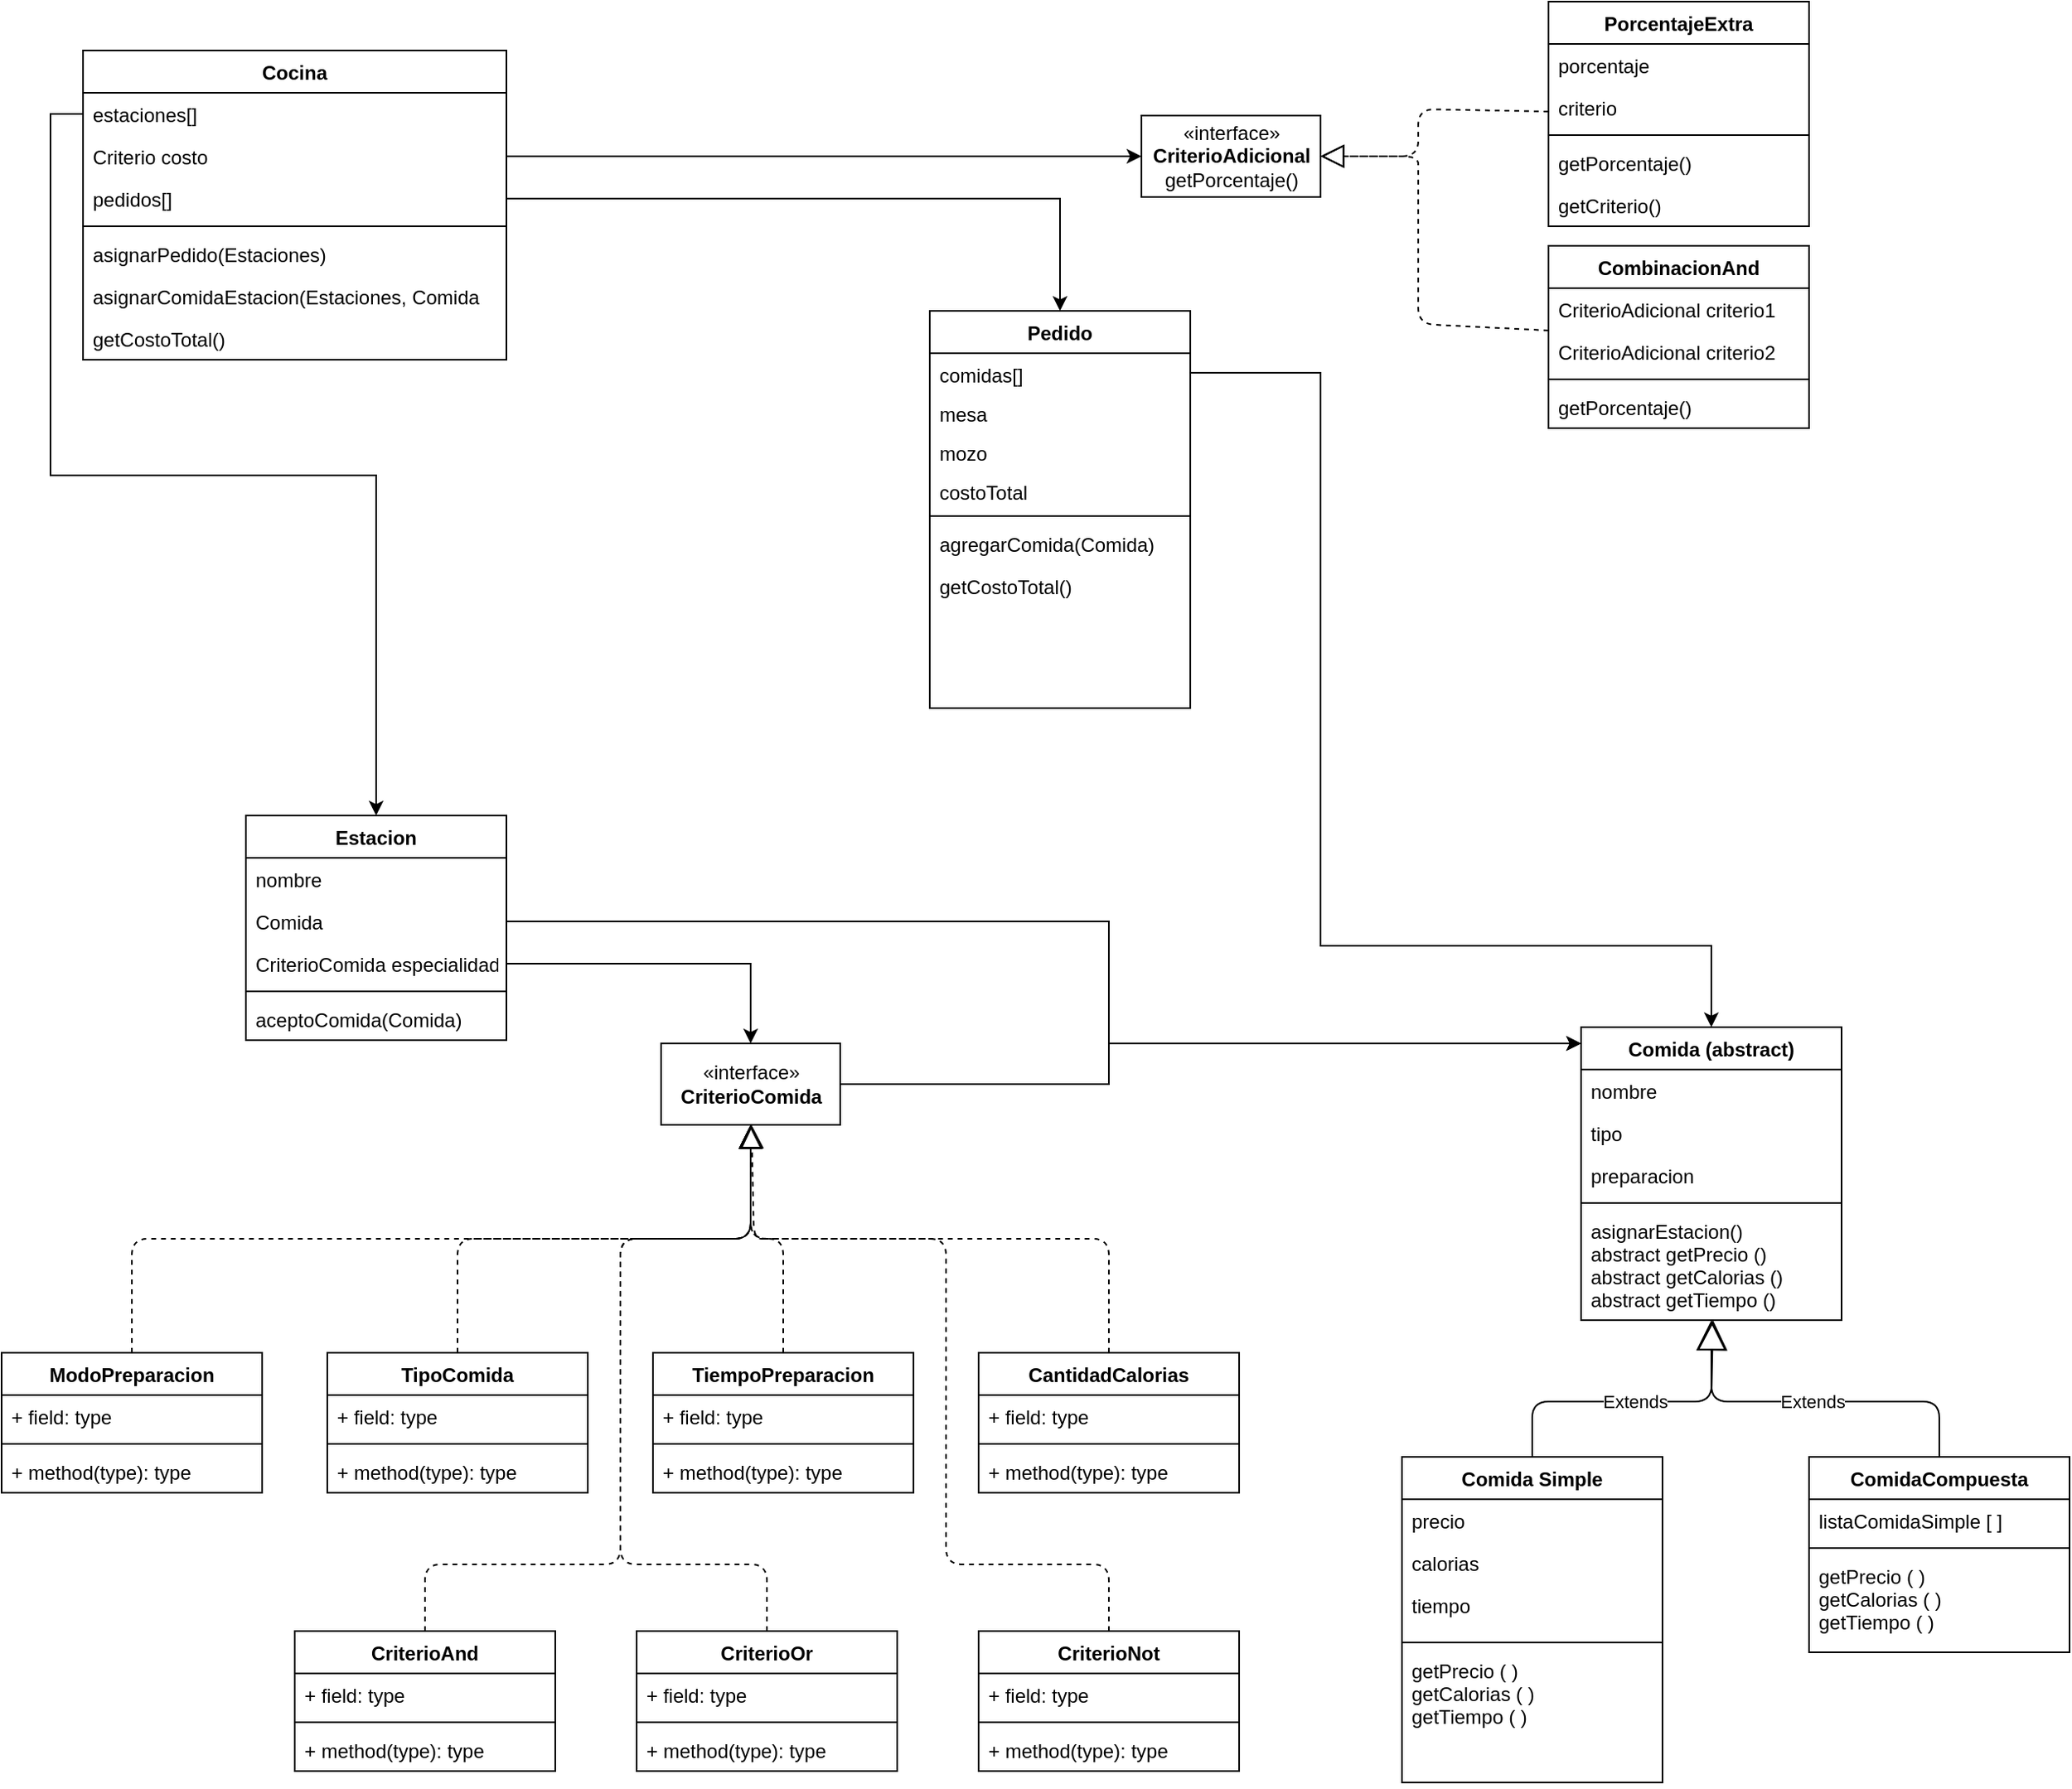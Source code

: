 <mxfile version="14.7.0" type="device"><diagram id="C5RBs43oDa-KdzZeNtuy" name="Page-1"><mxGraphModel dx="1038" dy="1793" grid="1" gridSize="10" guides="1" tooltips="1" connect="1" arrows="1" fold="1" page="1" pageScale="1" pageWidth="827" pageHeight="1169" math="0" shadow="0"><root><mxCell id="WIyWlLk6GJQsqaUBKTNV-0"/><mxCell id="WIyWlLk6GJQsqaUBKTNV-1" parent="WIyWlLk6GJQsqaUBKTNV-0"/><mxCell id="zkfFHV4jXpPFQw0GAbJ--0" value="Pedido" style="swimlane;fontStyle=1;align=center;verticalAlign=top;childLayout=stackLayout;horizontal=1;startSize=26;horizontalStack=0;resizeParent=1;resizeLast=0;collapsible=1;marginBottom=0;rounded=0;shadow=0;strokeWidth=1;" parent="WIyWlLk6GJQsqaUBKTNV-1" vertex="1"><mxGeometry x="570" y="-970" width="160" height="244" as="geometry"><mxRectangle x="230" y="140" width="160" height="26" as="alternateBounds"/></mxGeometry></mxCell><mxCell id="zkfFHV4jXpPFQw0GAbJ--2" value="comidas[]" style="text;align=left;verticalAlign=top;spacingLeft=4;spacingRight=4;overflow=hidden;rotatable=0;points=[[0,0.5],[1,0.5]];portConstraint=eastwest;rounded=0;shadow=0;html=0;" parent="zkfFHV4jXpPFQw0GAbJ--0" vertex="1"><mxGeometry y="26" width="160" height="24" as="geometry"/></mxCell><mxCell id="HptmSUEQ7QhhWqHAt7Hv-0" value="mesa" style="text;align=left;verticalAlign=top;spacingLeft=4;spacingRight=4;overflow=hidden;rotatable=0;points=[[0,0.5],[1,0.5]];portConstraint=eastwest;rounded=0;shadow=0;html=0;" parent="zkfFHV4jXpPFQw0GAbJ--0" vertex="1"><mxGeometry y="50" width="160" height="24" as="geometry"/></mxCell><mxCell id="HptmSUEQ7QhhWqHAt7Hv-1" value="mozo" style="text;align=left;verticalAlign=top;spacingLeft=4;spacingRight=4;overflow=hidden;rotatable=0;points=[[0,0.5],[1,0.5]];portConstraint=eastwest;rounded=0;shadow=0;html=0;" parent="zkfFHV4jXpPFQw0GAbJ--0" vertex="1"><mxGeometry y="74" width="160" height="24" as="geometry"/></mxCell><mxCell id="HptmSUEQ7QhhWqHAt7Hv-2" value="costoTotal" style="text;align=left;verticalAlign=top;spacingLeft=4;spacingRight=4;overflow=hidden;rotatable=0;points=[[0,0.5],[1,0.5]];portConstraint=eastwest;rounded=0;shadow=0;html=0;" parent="zkfFHV4jXpPFQw0GAbJ--0" vertex="1"><mxGeometry y="98" width="160" height="24" as="geometry"/></mxCell><mxCell id="zkfFHV4jXpPFQw0GAbJ--4" value="" style="line;html=1;strokeWidth=1;align=left;verticalAlign=middle;spacingTop=-1;spacingLeft=3;spacingRight=3;rotatable=0;labelPosition=right;points=[];portConstraint=eastwest;" parent="zkfFHV4jXpPFQw0GAbJ--0" vertex="1"><mxGeometry y="122" width="160" height="8" as="geometry"/></mxCell><mxCell id="HptmSUEQ7QhhWqHAt7Hv-47" value="agregarComida(Comida)" style="text;strokeColor=none;fillColor=none;align=left;verticalAlign=top;spacingLeft=4;spacingRight=4;overflow=hidden;rotatable=0;points=[[0,0.5],[1,0.5]];portConstraint=eastwest;" parent="zkfFHV4jXpPFQw0GAbJ--0" vertex="1"><mxGeometry y="130" width="160" height="26" as="geometry"/></mxCell><mxCell id="HptmSUEQ7QhhWqHAt7Hv-48" value="getCostoTotal()" style="text;strokeColor=none;fillColor=none;align=left;verticalAlign=top;spacingLeft=4;spacingRight=4;overflow=hidden;rotatable=0;points=[[0,0.5],[1,0.5]];portConstraint=eastwest;" parent="zkfFHV4jXpPFQw0GAbJ--0" vertex="1"><mxGeometry y="156" width="160" height="26" as="geometry"/></mxCell><mxCell id="Kz-3ot_1sc9lr8RU4Sk7-1" value="Comida (abstract)" style="swimlane;fontStyle=1;align=center;verticalAlign=top;childLayout=stackLayout;horizontal=1;startSize=26;horizontalStack=0;resizeParent=1;resizeParentMax=0;resizeLast=0;collapsible=1;marginBottom=0;" parent="WIyWlLk6GJQsqaUBKTNV-1" vertex="1"><mxGeometry x="970" y="-530" width="160" height="180" as="geometry"/></mxCell><mxCell id="Kz-3ot_1sc9lr8RU4Sk7-2" value="nombre" style="text;strokeColor=none;fillColor=none;align=left;verticalAlign=top;spacingLeft=4;spacingRight=4;overflow=hidden;rotatable=0;points=[[0,0.5],[1,0.5]];portConstraint=eastwest;" parent="Kz-3ot_1sc9lr8RU4Sk7-1" vertex="1"><mxGeometry y="26" width="160" height="26" as="geometry"/></mxCell><mxCell id="Kz-3ot_1sc9lr8RU4Sk7-5" value="tipo" style="text;strokeColor=none;fillColor=none;align=left;verticalAlign=top;spacingLeft=4;spacingRight=4;overflow=hidden;rotatable=0;points=[[0,0.5],[1,0.5]];portConstraint=eastwest;" parent="Kz-3ot_1sc9lr8RU4Sk7-1" vertex="1"><mxGeometry y="52" width="160" height="26" as="geometry"/></mxCell><mxCell id="Kz-3ot_1sc9lr8RU4Sk7-6" value="preparacion" style="text;strokeColor=none;fillColor=none;align=left;verticalAlign=top;spacingLeft=4;spacingRight=4;overflow=hidden;rotatable=0;points=[[0,0.5],[1,0.5]];portConstraint=eastwest;" parent="Kz-3ot_1sc9lr8RU4Sk7-1" vertex="1"><mxGeometry y="78" width="160" height="26" as="geometry"/></mxCell><mxCell id="Kz-3ot_1sc9lr8RU4Sk7-3" value="" style="line;strokeWidth=1;fillColor=none;align=left;verticalAlign=middle;spacingTop=-1;spacingLeft=3;spacingRight=3;rotatable=0;labelPosition=right;points=[];portConstraint=eastwest;" parent="Kz-3ot_1sc9lr8RU4Sk7-1" vertex="1"><mxGeometry y="104" width="160" height="8" as="geometry"/></mxCell><mxCell id="Kz-3ot_1sc9lr8RU4Sk7-4" value="asignarEstacion()&#10;abstract getPrecio () &#10;abstract getCalorias ()&#10;abstract getTiempo ()" style="text;strokeColor=none;fillColor=none;align=left;verticalAlign=top;spacingLeft=4;spacingRight=4;overflow=hidden;rotatable=0;points=[[0,0.5],[1,0.5]];portConstraint=eastwest;" parent="Kz-3ot_1sc9lr8RU4Sk7-1" vertex="1"><mxGeometry y="112" width="160" height="68" as="geometry"/></mxCell><mxCell id="Kz-3ot_1sc9lr8RU4Sk7-20" value="Estacion" style="swimlane;fontStyle=1;align=center;verticalAlign=top;childLayout=stackLayout;horizontal=1;startSize=26;horizontalStack=0;resizeParent=1;resizeParentMax=0;resizeLast=0;collapsible=1;marginBottom=0;" parent="WIyWlLk6GJQsqaUBKTNV-1" vertex="1"><mxGeometry x="150" y="-660" width="160" height="138" as="geometry"/></mxCell><mxCell id="Kz-3ot_1sc9lr8RU4Sk7-25" value="nombre" style="text;strokeColor=none;fillColor=none;align=left;verticalAlign=top;spacingLeft=4;spacingRight=4;overflow=hidden;rotatable=0;points=[[0,0.5],[1,0.5]];portConstraint=eastwest;" parent="Kz-3ot_1sc9lr8RU4Sk7-20" vertex="1"><mxGeometry y="26" width="160" height="26" as="geometry"/></mxCell><mxCell id="HptmSUEQ7QhhWqHAt7Hv-44" value="Comida" style="text;strokeColor=none;fillColor=none;align=left;verticalAlign=top;spacingLeft=4;spacingRight=4;overflow=hidden;rotatable=0;points=[[0,0.5],[1,0.5]];portConstraint=eastwest;" parent="Kz-3ot_1sc9lr8RU4Sk7-20" vertex="1"><mxGeometry y="52" width="160" height="26" as="geometry"/></mxCell><mxCell id="Kz-3ot_1sc9lr8RU4Sk7-21" value="CriterioComida especialidad" style="text;strokeColor=none;fillColor=none;align=left;verticalAlign=top;spacingLeft=4;spacingRight=4;overflow=hidden;rotatable=0;points=[[0,0.5],[1,0.5]];portConstraint=eastwest;" parent="Kz-3ot_1sc9lr8RU4Sk7-20" vertex="1"><mxGeometry y="78" width="160" height="26" as="geometry"/></mxCell><mxCell id="Kz-3ot_1sc9lr8RU4Sk7-22" value="" style="line;strokeWidth=1;fillColor=none;align=left;verticalAlign=middle;spacingTop=-1;spacingLeft=3;spacingRight=3;rotatable=0;labelPosition=right;points=[];portConstraint=eastwest;" parent="Kz-3ot_1sc9lr8RU4Sk7-20" vertex="1"><mxGeometry y="104" width="160" height="8" as="geometry"/></mxCell><mxCell id="Kz-3ot_1sc9lr8RU4Sk7-23" value="aceptoComida(Comida)" style="text;strokeColor=none;fillColor=none;align=left;verticalAlign=top;spacingLeft=4;spacingRight=4;overflow=hidden;rotatable=0;points=[[0,0.5],[1,0.5]];portConstraint=eastwest;" parent="Kz-3ot_1sc9lr8RU4Sk7-20" vertex="1"><mxGeometry y="112" width="160" height="26" as="geometry"/></mxCell><mxCell id="9lxDhTUcRGV7ZUSp1X0i-5" value="Cocina" style="swimlane;fontStyle=1;align=center;verticalAlign=top;childLayout=stackLayout;horizontal=1;startSize=26;horizontalStack=0;resizeParent=1;resizeParentMax=0;resizeLast=0;collapsible=1;marginBottom=0;" parent="WIyWlLk6GJQsqaUBKTNV-1" vertex="1"><mxGeometry x="50" y="-1130" width="260" height="190" as="geometry"/></mxCell><mxCell id="9lxDhTUcRGV7ZUSp1X0i-6" value="estaciones[]" style="text;strokeColor=none;fillColor=none;align=left;verticalAlign=top;spacingLeft=4;spacingRight=4;overflow=hidden;rotatable=0;points=[[0,0.5],[1,0.5]];portConstraint=eastwest;" parent="9lxDhTUcRGV7ZUSp1X0i-5" vertex="1"><mxGeometry y="26" width="260" height="26" as="geometry"/></mxCell><mxCell id="HptmSUEQ7QhhWqHAt7Hv-4" value="Criterio costo" style="text;strokeColor=none;fillColor=none;align=left;verticalAlign=top;spacingLeft=4;spacingRight=4;overflow=hidden;rotatable=0;points=[[0,0.5],[1,0.5]];portConstraint=eastwest;" parent="9lxDhTUcRGV7ZUSp1X0i-5" vertex="1"><mxGeometry y="52" width="260" height="26" as="geometry"/></mxCell><mxCell id="HptmSUEQ7QhhWqHAt7Hv-3" value="pedidos[]" style="text;strokeColor=none;fillColor=none;align=left;verticalAlign=top;spacingLeft=4;spacingRight=4;overflow=hidden;rotatable=0;points=[[0,0.5],[1,0.5]];portConstraint=eastwest;" parent="9lxDhTUcRGV7ZUSp1X0i-5" vertex="1"><mxGeometry y="78" width="260" height="26" as="geometry"/></mxCell><mxCell id="9lxDhTUcRGV7ZUSp1X0i-7" value="" style="line;strokeWidth=1;fillColor=none;align=left;verticalAlign=middle;spacingTop=-1;spacingLeft=3;spacingRight=3;rotatable=0;labelPosition=right;points=[];portConstraint=eastwest;" parent="9lxDhTUcRGV7ZUSp1X0i-5" vertex="1"><mxGeometry y="104" width="260" height="8" as="geometry"/></mxCell><mxCell id="9lxDhTUcRGV7ZUSp1X0i-13" value="asignarPedido(Estaciones)" style="text;strokeColor=none;fillColor=none;align=left;verticalAlign=top;spacingLeft=4;spacingRight=4;overflow=hidden;rotatable=0;points=[[0,0.5],[1,0.5]];portConstraint=eastwest;" parent="9lxDhTUcRGV7ZUSp1X0i-5" vertex="1"><mxGeometry y="112" width="260" height="26" as="geometry"/></mxCell><mxCell id="HptmSUEQ7QhhWqHAt7Hv-49" value="asignarComidaEstacion(Estaciones, Comida" style="text;strokeColor=none;fillColor=none;align=left;verticalAlign=top;spacingLeft=4;spacingRight=4;overflow=hidden;rotatable=0;points=[[0,0.5],[1,0.5]];portConstraint=eastwest;" parent="9lxDhTUcRGV7ZUSp1X0i-5" vertex="1"><mxGeometry y="138" width="260" height="26" as="geometry"/></mxCell><mxCell id="HptmSUEQ7QhhWqHAt7Hv-50" value="getCostoTotal()" style="text;strokeColor=none;fillColor=none;align=left;verticalAlign=top;spacingLeft=4;spacingRight=4;overflow=hidden;rotatable=0;points=[[0,0.5],[1,0.5]];portConstraint=eastwest;" parent="9lxDhTUcRGV7ZUSp1X0i-5" vertex="1"><mxGeometry y="164" width="260" height="26" as="geometry"/></mxCell><mxCell id="3FcTB4RS8GhoP3CF2uxg-0" value="Comida Simple" style="swimlane;fontStyle=1;align=center;verticalAlign=top;childLayout=stackLayout;horizontal=1;startSize=26;horizontalStack=0;resizeParent=1;resizeParentMax=0;resizeLast=0;collapsible=1;marginBottom=0;" parent="WIyWlLk6GJQsqaUBKTNV-1" vertex="1"><mxGeometry x="860" y="-266" width="160" height="200" as="geometry"/></mxCell><mxCell id="Kz-3ot_1sc9lr8RU4Sk7-8" value="precio" style="text;strokeColor=none;fillColor=none;align=left;verticalAlign=top;spacingLeft=4;spacingRight=4;overflow=hidden;rotatable=0;points=[[0,0.5],[1,0.5]];portConstraint=eastwest;" parent="3FcTB4RS8GhoP3CF2uxg-0" vertex="1"><mxGeometry y="26" width="160" height="26" as="geometry"/></mxCell><mxCell id="Kz-3ot_1sc9lr8RU4Sk7-7" value="calorias" style="text;strokeColor=none;fillColor=none;align=left;verticalAlign=top;spacingLeft=4;spacingRight=4;overflow=hidden;rotatable=0;points=[[0,0.5],[1,0.5]];portConstraint=eastwest;" parent="3FcTB4RS8GhoP3CF2uxg-0" vertex="1"><mxGeometry y="52" width="160" height="26" as="geometry"/></mxCell><mxCell id="Kz-3ot_1sc9lr8RU4Sk7-9" value="tiempo" style="text;strokeColor=none;fillColor=none;align=left;verticalAlign=top;spacingLeft=4;spacingRight=4;overflow=hidden;rotatable=0;points=[[0,0.5],[1,0.5]];portConstraint=eastwest;" parent="3FcTB4RS8GhoP3CF2uxg-0" vertex="1"><mxGeometry y="78" width="160" height="32" as="geometry"/></mxCell><mxCell id="3FcTB4RS8GhoP3CF2uxg-2" value="" style="line;strokeWidth=1;fillColor=none;align=left;verticalAlign=middle;spacingTop=-1;spacingLeft=3;spacingRight=3;rotatable=0;labelPosition=right;points=[];portConstraint=eastwest;" parent="3FcTB4RS8GhoP3CF2uxg-0" vertex="1"><mxGeometry y="110" width="160" height="8" as="geometry"/></mxCell><mxCell id="3FcTB4RS8GhoP3CF2uxg-3" value="getPrecio ( )&#10;getCalorias ( )&#10;getTiempo ( )" style="text;strokeColor=none;fillColor=none;align=left;verticalAlign=top;spacingLeft=4;spacingRight=4;overflow=hidden;rotatable=0;points=[[0,0.5],[1,0.5]];portConstraint=eastwest;" parent="3FcTB4RS8GhoP3CF2uxg-0" vertex="1"><mxGeometry y="118" width="160" height="82" as="geometry"/></mxCell><mxCell id="3FcTB4RS8GhoP3CF2uxg-4" value="ComidaCompuesta" style="swimlane;fontStyle=1;align=center;verticalAlign=top;childLayout=stackLayout;horizontal=1;startSize=26;horizontalStack=0;resizeParent=1;resizeParentMax=0;resizeLast=0;collapsible=1;marginBottom=0;" parent="WIyWlLk6GJQsqaUBKTNV-1" vertex="1"><mxGeometry x="1110" y="-266" width="160" height="120" as="geometry"/></mxCell><mxCell id="3FcTB4RS8GhoP3CF2uxg-5" value="listaComidaSimple [ ]" style="text;strokeColor=none;fillColor=none;align=left;verticalAlign=top;spacingLeft=4;spacingRight=4;overflow=hidden;rotatable=0;points=[[0,0.5],[1,0.5]];portConstraint=eastwest;" parent="3FcTB4RS8GhoP3CF2uxg-4" vertex="1"><mxGeometry y="26" width="160" height="26" as="geometry"/></mxCell><mxCell id="3FcTB4RS8GhoP3CF2uxg-6" value="" style="line;strokeWidth=1;fillColor=none;align=left;verticalAlign=middle;spacingTop=-1;spacingLeft=3;spacingRight=3;rotatable=0;labelPosition=right;points=[];portConstraint=eastwest;" parent="3FcTB4RS8GhoP3CF2uxg-4" vertex="1"><mxGeometry y="52" width="160" height="8" as="geometry"/></mxCell><mxCell id="3FcTB4RS8GhoP3CF2uxg-7" value="getPrecio ( )&#10;getCalorias ( )&#10;getTiempo ( )" style="text;strokeColor=none;fillColor=none;align=left;verticalAlign=top;spacingLeft=4;spacingRight=4;overflow=hidden;rotatable=0;points=[[0,0.5],[1,0.5]];portConstraint=eastwest;" parent="3FcTB4RS8GhoP3CF2uxg-4" vertex="1"><mxGeometry y="60" width="160" height="60" as="geometry"/></mxCell><mxCell id="j0EGsxr2hQsxcs0qRqQX-0" style="edgeStyle=orthogonalEdgeStyle;rounded=0;orthogonalLoop=1;jettySize=auto;html=1;exitX=1;exitY=0.5;exitDx=0;exitDy=0;" parent="WIyWlLk6GJQsqaUBKTNV-1" source="3FcTB4RS8GhoP3CF2uxg-8" target="Kz-3ot_1sc9lr8RU4Sk7-1" edge="1"><mxGeometry relative="1" as="geometry"><Array as="points"><mxPoint x="680" y="-495"/><mxPoint x="680" y="-520"/></Array></mxGeometry></mxCell><mxCell id="3FcTB4RS8GhoP3CF2uxg-8" value="«interface»&lt;br&gt;&lt;b&gt;CriterioComida&lt;/b&gt;" style="html=1;" parent="WIyWlLk6GJQsqaUBKTNV-1" vertex="1"><mxGeometry x="405" y="-520" width="110" height="50" as="geometry"/></mxCell><mxCell id="3FcTB4RS8GhoP3CF2uxg-10" value="ModoPreparacion" style="swimlane;fontStyle=1;align=center;verticalAlign=top;childLayout=stackLayout;horizontal=1;startSize=26;horizontalStack=0;resizeParent=1;resizeParentMax=0;resizeLast=0;collapsible=1;marginBottom=0;" parent="WIyWlLk6GJQsqaUBKTNV-1" vertex="1"><mxGeometry y="-330" width="160" height="86" as="geometry"/></mxCell><mxCell id="3FcTB4RS8GhoP3CF2uxg-11" value="+ field: type" style="text;strokeColor=none;fillColor=none;align=left;verticalAlign=top;spacingLeft=4;spacingRight=4;overflow=hidden;rotatable=0;points=[[0,0.5],[1,0.5]];portConstraint=eastwest;" parent="3FcTB4RS8GhoP3CF2uxg-10" vertex="1"><mxGeometry y="26" width="160" height="26" as="geometry"/></mxCell><mxCell id="3FcTB4RS8GhoP3CF2uxg-12" value="" style="line;strokeWidth=1;fillColor=none;align=left;verticalAlign=middle;spacingTop=-1;spacingLeft=3;spacingRight=3;rotatable=0;labelPosition=right;points=[];portConstraint=eastwest;" parent="3FcTB4RS8GhoP3CF2uxg-10" vertex="1"><mxGeometry y="52" width="160" height="8" as="geometry"/></mxCell><mxCell id="3FcTB4RS8GhoP3CF2uxg-13" value="+ method(type): type" style="text;strokeColor=none;fillColor=none;align=left;verticalAlign=top;spacingLeft=4;spacingRight=4;overflow=hidden;rotatable=0;points=[[0,0.5],[1,0.5]];portConstraint=eastwest;" parent="3FcTB4RS8GhoP3CF2uxg-10" vertex="1"><mxGeometry y="60" width="160" height="26" as="geometry"/></mxCell><mxCell id="3FcTB4RS8GhoP3CF2uxg-14" value="TipoComida" style="swimlane;fontStyle=1;align=center;verticalAlign=top;childLayout=stackLayout;horizontal=1;startSize=26;horizontalStack=0;resizeParent=1;resizeParentMax=0;resizeLast=0;collapsible=1;marginBottom=0;" parent="WIyWlLk6GJQsqaUBKTNV-1" vertex="1"><mxGeometry x="200" y="-330" width="160" height="86" as="geometry"/></mxCell><mxCell id="3FcTB4RS8GhoP3CF2uxg-15" value="+ field: type" style="text;strokeColor=none;fillColor=none;align=left;verticalAlign=top;spacingLeft=4;spacingRight=4;overflow=hidden;rotatable=0;points=[[0,0.5],[1,0.5]];portConstraint=eastwest;" parent="3FcTB4RS8GhoP3CF2uxg-14" vertex="1"><mxGeometry y="26" width="160" height="26" as="geometry"/></mxCell><mxCell id="3FcTB4RS8GhoP3CF2uxg-16" value="" style="line;strokeWidth=1;fillColor=none;align=left;verticalAlign=middle;spacingTop=-1;spacingLeft=3;spacingRight=3;rotatable=0;labelPosition=right;points=[];portConstraint=eastwest;" parent="3FcTB4RS8GhoP3CF2uxg-14" vertex="1"><mxGeometry y="52" width="160" height="8" as="geometry"/></mxCell><mxCell id="3FcTB4RS8GhoP3CF2uxg-17" value="+ method(type): type" style="text;strokeColor=none;fillColor=none;align=left;verticalAlign=top;spacingLeft=4;spacingRight=4;overflow=hidden;rotatable=0;points=[[0,0.5],[1,0.5]];portConstraint=eastwest;" parent="3FcTB4RS8GhoP3CF2uxg-14" vertex="1"><mxGeometry y="60" width="160" height="26" as="geometry"/></mxCell><mxCell id="3FcTB4RS8GhoP3CF2uxg-18" value="TiempoPreparacion" style="swimlane;fontStyle=1;align=center;verticalAlign=top;childLayout=stackLayout;horizontal=1;startSize=26;horizontalStack=0;resizeParent=1;resizeParentMax=0;resizeLast=0;collapsible=1;marginBottom=0;" parent="WIyWlLk6GJQsqaUBKTNV-1" vertex="1"><mxGeometry x="400" y="-330" width="160" height="86" as="geometry"/></mxCell><mxCell id="3FcTB4RS8GhoP3CF2uxg-19" value="+ field: type" style="text;strokeColor=none;fillColor=none;align=left;verticalAlign=top;spacingLeft=4;spacingRight=4;overflow=hidden;rotatable=0;points=[[0,0.5],[1,0.5]];portConstraint=eastwest;" parent="3FcTB4RS8GhoP3CF2uxg-18" vertex="1"><mxGeometry y="26" width="160" height="26" as="geometry"/></mxCell><mxCell id="3FcTB4RS8GhoP3CF2uxg-20" value="" style="line;strokeWidth=1;fillColor=none;align=left;verticalAlign=middle;spacingTop=-1;spacingLeft=3;spacingRight=3;rotatable=0;labelPosition=right;points=[];portConstraint=eastwest;" parent="3FcTB4RS8GhoP3CF2uxg-18" vertex="1"><mxGeometry y="52" width="160" height="8" as="geometry"/></mxCell><mxCell id="3FcTB4RS8GhoP3CF2uxg-21" value="+ method(type): type" style="text;strokeColor=none;fillColor=none;align=left;verticalAlign=top;spacingLeft=4;spacingRight=4;overflow=hidden;rotatable=0;points=[[0,0.5],[1,0.5]];portConstraint=eastwest;" parent="3FcTB4RS8GhoP3CF2uxg-18" vertex="1"><mxGeometry y="60" width="160" height="26" as="geometry"/></mxCell><mxCell id="3FcTB4RS8GhoP3CF2uxg-22" value="CantidadCalorias" style="swimlane;fontStyle=1;align=center;verticalAlign=top;childLayout=stackLayout;horizontal=1;startSize=26;horizontalStack=0;resizeParent=1;resizeParentMax=0;resizeLast=0;collapsible=1;marginBottom=0;" parent="WIyWlLk6GJQsqaUBKTNV-1" vertex="1"><mxGeometry x="600" y="-330" width="160" height="86" as="geometry"/></mxCell><mxCell id="3FcTB4RS8GhoP3CF2uxg-23" value="+ field: type" style="text;strokeColor=none;fillColor=none;align=left;verticalAlign=top;spacingLeft=4;spacingRight=4;overflow=hidden;rotatable=0;points=[[0,0.5],[1,0.5]];portConstraint=eastwest;" parent="3FcTB4RS8GhoP3CF2uxg-22" vertex="1"><mxGeometry y="26" width="160" height="26" as="geometry"/></mxCell><mxCell id="3FcTB4RS8GhoP3CF2uxg-24" value="" style="line;strokeWidth=1;fillColor=none;align=left;verticalAlign=middle;spacingTop=-1;spacingLeft=3;spacingRight=3;rotatable=0;labelPosition=right;points=[];portConstraint=eastwest;" parent="3FcTB4RS8GhoP3CF2uxg-22" vertex="1"><mxGeometry y="52" width="160" height="8" as="geometry"/></mxCell><mxCell id="3FcTB4RS8GhoP3CF2uxg-25" value="+ method(type): type" style="text;strokeColor=none;fillColor=none;align=left;verticalAlign=top;spacingLeft=4;spacingRight=4;overflow=hidden;rotatable=0;points=[[0,0.5],[1,0.5]];portConstraint=eastwest;" parent="3FcTB4RS8GhoP3CF2uxg-22" vertex="1"><mxGeometry y="60" width="160" height="26" as="geometry"/></mxCell><mxCell id="3FcTB4RS8GhoP3CF2uxg-26" value="CriterioAnd" style="swimlane;fontStyle=1;align=center;verticalAlign=top;childLayout=stackLayout;horizontal=1;startSize=26;horizontalStack=0;resizeParent=1;resizeParentMax=0;resizeLast=0;collapsible=1;marginBottom=0;" parent="WIyWlLk6GJQsqaUBKTNV-1" vertex="1"><mxGeometry x="180" y="-159" width="160" height="86" as="geometry"/></mxCell><mxCell id="3FcTB4RS8GhoP3CF2uxg-27" value="+ field: type" style="text;strokeColor=none;fillColor=none;align=left;verticalAlign=top;spacingLeft=4;spacingRight=4;overflow=hidden;rotatable=0;points=[[0,0.5],[1,0.5]];portConstraint=eastwest;" parent="3FcTB4RS8GhoP3CF2uxg-26" vertex="1"><mxGeometry y="26" width="160" height="26" as="geometry"/></mxCell><mxCell id="3FcTB4RS8GhoP3CF2uxg-28" value="" style="line;strokeWidth=1;fillColor=none;align=left;verticalAlign=middle;spacingTop=-1;spacingLeft=3;spacingRight=3;rotatable=0;labelPosition=right;points=[];portConstraint=eastwest;" parent="3FcTB4RS8GhoP3CF2uxg-26" vertex="1"><mxGeometry y="52" width="160" height="8" as="geometry"/></mxCell><mxCell id="3FcTB4RS8GhoP3CF2uxg-29" value="+ method(type): type" style="text;strokeColor=none;fillColor=none;align=left;verticalAlign=top;spacingLeft=4;spacingRight=4;overflow=hidden;rotatable=0;points=[[0,0.5],[1,0.5]];portConstraint=eastwest;" parent="3FcTB4RS8GhoP3CF2uxg-26" vertex="1"><mxGeometry y="60" width="160" height="26" as="geometry"/></mxCell><mxCell id="3FcTB4RS8GhoP3CF2uxg-30" value="CriterioOr" style="swimlane;fontStyle=1;align=center;verticalAlign=top;childLayout=stackLayout;horizontal=1;startSize=26;horizontalStack=0;resizeParent=1;resizeParentMax=0;resizeLast=0;collapsible=1;marginBottom=0;" parent="WIyWlLk6GJQsqaUBKTNV-1" vertex="1"><mxGeometry x="390" y="-159" width="160" height="86" as="geometry"/></mxCell><mxCell id="3FcTB4RS8GhoP3CF2uxg-31" value="+ field: type" style="text;strokeColor=none;fillColor=none;align=left;verticalAlign=top;spacingLeft=4;spacingRight=4;overflow=hidden;rotatable=0;points=[[0,0.5],[1,0.5]];portConstraint=eastwest;" parent="3FcTB4RS8GhoP3CF2uxg-30" vertex="1"><mxGeometry y="26" width="160" height="26" as="geometry"/></mxCell><mxCell id="3FcTB4RS8GhoP3CF2uxg-32" value="" style="line;strokeWidth=1;fillColor=none;align=left;verticalAlign=middle;spacingTop=-1;spacingLeft=3;spacingRight=3;rotatable=0;labelPosition=right;points=[];portConstraint=eastwest;" parent="3FcTB4RS8GhoP3CF2uxg-30" vertex="1"><mxGeometry y="52" width="160" height="8" as="geometry"/></mxCell><mxCell id="3FcTB4RS8GhoP3CF2uxg-33" value="+ method(type): type" style="text;strokeColor=none;fillColor=none;align=left;verticalAlign=top;spacingLeft=4;spacingRight=4;overflow=hidden;rotatable=0;points=[[0,0.5],[1,0.5]];portConstraint=eastwest;" parent="3FcTB4RS8GhoP3CF2uxg-30" vertex="1"><mxGeometry y="60" width="160" height="26" as="geometry"/></mxCell><mxCell id="3FcTB4RS8GhoP3CF2uxg-34" value="CriterioNot" style="swimlane;fontStyle=1;align=center;verticalAlign=top;childLayout=stackLayout;horizontal=1;startSize=26;horizontalStack=0;resizeParent=1;resizeParentMax=0;resizeLast=0;collapsible=1;marginBottom=0;" parent="WIyWlLk6GJQsqaUBKTNV-1" vertex="1"><mxGeometry x="600" y="-159" width="160" height="86" as="geometry"/></mxCell><mxCell id="3FcTB4RS8GhoP3CF2uxg-35" value="+ field: type" style="text;strokeColor=none;fillColor=none;align=left;verticalAlign=top;spacingLeft=4;spacingRight=4;overflow=hidden;rotatable=0;points=[[0,0.5],[1,0.5]];portConstraint=eastwest;" parent="3FcTB4RS8GhoP3CF2uxg-34" vertex="1"><mxGeometry y="26" width="160" height="26" as="geometry"/></mxCell><mxCell id="3FcTB4RS8GhoP3CF2uxg-36" value="" style="line;strokeWidth=1;fillColor=none;align=left;verticalAlign=middle;spacingTop=-1;spacingLeft=3;spacingRight=3;rotatable=0;labelPosition=right;points=[];portConstraint=eastwest;" parent="3FcTB4RS8GhoP3CF2uxg-34" vertex="1"><mxGeometry y="52" width="160" height="8" as="geometry"/></mxCell><mxCell id="3FcTB4RS8GhoP3CF2uxg-37" value="+ method(type): type" style="text;strokeColor=none;fillColor=none;align=left;verticalAlign=top;spacingLeft=4;spacingRight=4;overflow=hidden;rotatable=0;points=[[0,0.5],[1,0.5]];portConstraint=eastwest;" parent="3FcTB4RS8GhoP3CF2uxg-34" vertex="1"><mxGeometry y="60" width="160" height="26" as="geometry"/></mxCell><mxCell id="3FcTB4RS8GhoP3CF2uxg-51" value="«interface»&lt;br&gt;&lt;b&gt;CriterioAdicional&lt;/b&gt;&lt;br&gt;getPorcentaje()" style="html=1;" parent="WIyWlLk6GJQsqaUBKTNV-1" vertex="1"><mxGeometry x="700" y="-1090" width="110" height="50" as="geometry"/></mxCell><mxCell id="3FcTB4RS8GhoP3CF2uxg-76" value="CombinacionAnd" style="swimlane;fontStyle=1;align=center;verticalAlign=top;childLayout=stackLayout;horizontal=1;startSize=26;horizontalStack=0;resizeParent=1;resizeParentMax=0;resizeLast=0;collapsible=1;marginBottom=0;" parent="WIyWlLk6GJQsqaUBKTNV-1" vertex="1"><mxGeometry x="950" y="-1010" width="160" height="112" as="geometry"/></mxCell><mxCell id="3FcTB4RS8GhoP3CF2uxg-77" value="CriterioAdicional criterio1" style="text;strokeColor=none;fillColor=none;align=left;verticalAlign=top;spacingLeft=4;spacingRight=4;overflow=hidden;rotatable=0;points=[[0,0.5],[1,0.5]];portConstraint=eastwest;" parent="3FcTB4RS8GhoP3CF2uxg-76" vertex="1"><mxGeometry y="26" width="160" height="26" as="geometry"/></mxCell><mxCell id="qw8OSWWNbniyH568e5PW-6" value="CriterioAdicional criterio2" style="text;strokeColor=none;fillColor=none;align=left;verticalAlign=top;spacingLeft=4;spacingRight=4;overflow=hidden;rotatable=0;points=[[0,0.5],[1,0.5]];portConstraint=eastwest;" vertex="1" parent="3FcTB4RS8GhoP3CF2uxg-76"><mxGeometry y="52" width="160" height="26" as="geometry"/></mxCell><mxCell id="3FcTB4RS8GhoP3CF2uxg-78" value="" style="line;strokeWidth=1;fillColor=none;align=left;verticalAlign=middle;spacingTop=-1;spacingLeft=3;spacingRight=3;rotatable=0;labelPosition=right;points=[];portConstraint=eastwest;" parent="3FcTB4RS8GhoP3CF2uxg-76" vertex="1"><mxGeometry y="78" width="160" height="8" as="geometry"/></mxCell><mxCell id="3FcTB4RS8GhoP3CF2uxg-79" value="getPorcentaje()" style="text;strokeColor=none;fillColor=none;align=left;verticalAlign=top;spacingLeft=4;spacingRight=4;overflow=hidden;rotatable=0;points=[[0,0.5],[1,0.5]];portConstraint=eastwest;" parent="3FcTB4RS8GhoP3CF2uxg-76" vertex="1"><mxGeometry y="86" width="160" height="26" as="geometry"/></mxCell><mxCell id="HptmSUEQ7QhhWqHAt7Hv-5" style="edgeStyle=orthogonalEdgeStyle;rounded=0;orthogonalLoop=1;jettySize=auto;html=1;" parent="WIyWlLk6GJQsqaUBKTNV-1" source="HptmSUEQ7QhhWqHAt7Hv-3" target="zkfFHV4jXpPFQw0GAbJ--0" edge="1"><mxGeometry relative="1" as="geometry"/></mxCell><mxCell id="HptmSUEQ7QhhWqHAt7Hv-7" style="edgeStyle=orthogonalEdgeStyle;rounded=0;orthogonalLoop=1;jettySize=auto;html=1;entryX=0;entryY=0.5;entryDx=0;entryDy=0;" parent="WIyWlLk6GJQsqaUBKTNV-1" source="HptmSUEQ7QhhWqHAt7Hv-4" target="3FcTB4RS8GhoP3CF2uxg-51" edge="1"><mxGeometry relative="1" as="geometry"/></mxCell><mxCell id="HptmSUEQ7QhhWqHAt7Hv-14" style="edgeStyle=orthogonalEdgeStyle;rounded=0;orthogonalLoop=1;jettySize=auto;html=1;" parent="WIyWlLk6GJQsqaUBKTNV-1" source="9lxDhTUcRGV7ZUSp1X0i-6" target="Kz-3ot_1sc9lr8RU4Sk7-20" edge="1"><mxGeometry relative="1" as="geometry"><Array as="points"><mxPoint x="30" y="-1091"/><mxPoint x="30" y="-869"/><mxPoint x="230" y="-869"/></Array></mxGeometry></mxCell><mxCell id="HptmSUEQ7QhhWqHAt7Hv-16" value="Extends" style="endArrow=block;endSize=16;endFill=0;html=1;exitX=0.5;exitY=0;exitDx=0;exitDy=0;" parent="WIyWlLk6GJQsqaUBKTNV-1" source="3FcTB4RS8GhoP3CF2uxg-0" edge="1"><mxGeometry width="160" relative="1" as="geometry"><mxPoint x="760" y="-170" as="sourcePoint"/><mxPoint x="1051" y="-350" as="targetPoint"/><Array as="points"><mxPoint x="940" y="-300"/><mxPoint x="1050" y="-300"/></Array></mxGeometry></mxCell><mxCell id="HptmSUEQ7QhhWqHAt7Hv-18" style="edgeStyle=orthogonalEdgeStyle;rounded=0;orthogonalLoop=1;jettySize=auto;html=1;entryX=0.5;entryY=0;entryDx=0;entryDy=0;" parent="WIyWlLk6GJQsqaUBKTNV-1" source="zkfFHV4jXpPFQw0GAbJ--2" target="Kz-3ot_1sc9lr8RU4Sk7-1" edge="1"><mxGeometry relative="1" as="geometry"><Array as="points"><mxPoint x="810" y="-932"/><mxPoint x="810" y="-580"/><mxPoint x="1050" y="-580"/></Array></mxGeometry></mxCell><mxCell id="HptmSUEQ7QhhWqHAt7Hv-22" value="Extends" style="endArrow=block;endSize=16;endFill=0;html=1;exitX=0.5;exitY=0;exitDx=0;exitDy=0;" parent="WIyWlLk6GJQsqaUBKTNV-1" source="3FcTB4RS8GhoP3CF2uxg-4" edge="1"><mxGeometry width="160" relative="1" as="geometry"><mxPoint x="760" y="-160" as="sourcePoint"/><mxPoint x="1050" y="-350" as="targetPoint"/><Array as="points"><mxPoint x="1190" y="-300"/><mxPoint x="1050" y="-300"/></Array></mxGeometry></mxCell><mxCell id="HptmSUEQ7QhhWqHAt7Hv-27" value="" style="endArrow=block;dashed=1;endFill=0;endSize=12;html=1;" parent="WIyWlLk6GJQsqaUBKTNV-1" source="3FcTB4RS8GhoP3CF2uxg-10" target="3FcTB4RS8GhoP3CF2uxg-8" edge="1"><mxGeometry width="160" relative="1" as="geometry"><mxPoint x="490" y="-150" as="sourcePoint"/><mxPoint x="650" y="-150" as="targetPoint"/><Array as="points"><mxPoint x="80" y="-400"/><mxPoint x="460" y="-400"/></Array></mxGeometry></mxCell><mxCell id="HptmSUEQ7QhhWqHAt7Hv-28" value="" style="endArrow=block;dashed=1;endFill=0;endSize=12;html=1;" parent="WIyWlLk6GJQsqaUBKTNV-1" source="3FcTB4RS8GhoP3CF2uxg-14" target="3FcTB4RS8GhoP3CF2uxg-8" edge="1"><mxGeometry width="160" relative="1" as="geometry"><mxPoint x="490" y="-150" as="sourcePoint"/><mxPoint x="650" y="-150" as="targetPoint"/><Array as="points"><mxPoint x="280" y="-400"/><mxPoint x="460" y="-400"/></Array></mxGeometry></mxCell><mxCell id="HptmSUEQ7QhhWqHAt7Hv-29" value="" style="endArrow=block;dashed=1;endFill=0;endSize=12;html=1;" parent="WIyWlLk6GJQsqaUBKTNV-1" source="3FcTB4RS8GhoP3CF2uxg-26" target="3FcTB4RS8GhoP3CF2uxg-8" edge="1"><mxGeometry width="160" relative="1" as="geometry"><mxPoint x="490" y="-150" as="sourcePoint"/><mxPoint x="650" y="-150" as="targetPoint"/><Array as="points"><mxPoint x="260" y="-200"/><mxPoint x="380" y="-200"/><mxPoint x="380" y="-400"/><mxPoint x="460" y="-400"/></Array></mxGeometry></mxCell><mxCell id="HptmSUEQ7QhhWqHAt7Hv-30" value="" style="endArrow=block;dashed=1;endFill=0;endSize=12;html=1;" parent="WIyWlLk6GJQsqaUBKTNV-1" source="3FcTB4RS8GhoP3CF2uxg-30" target="3FcTB4RS8GhoP3CF2uxg-8" edge="1"><mxGeometry width="160" relative="1" as="geometry"><mxPoint x="490" y="-150" as="sourcePoint"/><mxPoint x="650" y="-150" as="targetPoint"/><Array as="points"><mxPoint x="470" y="-200"/><mxPoint x="380" y="-200"/><mxPoint x="380" y="-320"/><mxPoint x="380" y="-400"/><mxPoint x="460" y="-400"/></Array></mxGeometry></mxCell><mxCell id="HptmSUEQ7QhhWqHAt7Hv-31" value="" style="endArrow=block;dashed=1;endFill=0;endSize=12;html=1;exitX=0.5;exitY=0;exitDx=0;exitDy=0;" parent="WIyWlLk6GJQsqaUBKTNV-1" source="3FcTB4RS8GhoP3CF2uxg-22" target="3FcTB4RS8GhoP3CF2uxg-8" edge="1"><mxGeometry width="160" relative="1" as="geometry"><mxPoint x="490" y="-150" as="sourcePoint"/><mxPoint x="650" y="-150" as="targetPoint"/><Array as="points"><mxPoint x="680" y="-400"/><mxPoint x="460" y="-400"/></Array></mxGeometry></mxCell><mxCell id="HptmSUEQ7QhhWqHAt7Hv-32" value="" style="endArrow=block;dashed=1;endFill=0;endSize=12;html=1;exitX=0.5;exitY=0;exitDx=0;exitDy=0;" parent="WIyWlLk6GJQsqaUBKTNV-1" source="3FcTB4RS8GhoP3CF2uxg-34" target="3FcTB4RS8GhoP3CF2uxg-8" edge="1"><mxGeometry width="160" relative="1" as="geometry"><mxPoint x="490" y="-150" as="sourcePoint"/><mxPoint x="650" y="-150" as="targetPoint"/><Array as="points"><mxPoint x="680" y="-200"/><mxPoint x="580" y="-200"/><mxPoint x="580" y="-400"/><mxPoint x="460" y="-400"/></Array></mxGeometry></mxCell><mxCell id="HptmSUEQ7QhhWqHAt7Hv-34" value="" style="endArrow=block;dashed=1;endFill=0;endSize=12;html=1;" parent="WIyWlLk6GJQsqaUBKTNV-1" source="qw8OSWWNbniyH568e5PW-1" target="3FcTB4RS8GhoP3CF2uxg-51" edge="1"><mxGeometry width="160" relative="1" as="geometry"><mxPoint x="960" y="-1101.706" as="sourcePoint"/><mxPoint x="800" y="-860" as="targetPoint"/><Array as="points"><mxPoint x="870" y="-1094"/><mxPoint x="870" y="-1065"/></Array></mxGeometry></mxCell><mxCell id="HptmSUEQ7QhhWqHAt7Hv-37" value="" style="endArrow=block;dashed=1;endFill=0;endSize=12;html=1;" parent="WIyWlLk6GJQsqaUBKTNV-1" source="3FcTB4RS8GhoP3CF2uxg-76" target="3FcTB4RS8GhoP3CF2uxg-51" edge="1"><mxGeometry width="160" relative="1" as="geometry"><mxPoint x="640" y="-860" as="sourcePoint"/><mxPoint x="800" y="-860" as="targetPoint"/><Array as="points"><mxPoint x="870" y="-962"/><mxPoint x="870" y="-1046"/><mxPoint x="870" y="-1065"/></Array></mxGeometry></mxCell><mxCell id="HptmSUEQ7QhhWqHAt7Hv-45" style="edgeStyle=orthogonalEdgeStyle;rounded=0;orthogonalLoop=1;jettySize=auto;html=1;" parent="WIyWlLk6GJQsqaUBKTNV-1" source="HptmSUEQ7QhhWqHAt7Hv-44" target="Kz-3ot_1sc9lr8RU4Sk7-1" edge="1"><mxGeometry relative="1" as="geometry"><Array as="points"><mxPoint x="680" y="-595"/><mxPoint x="680" y="-520"/></Array></mxGeometry></mxCell><mxCell id="dWhSETKkXzmJ_HYoY1mX-0" style="edgeStyle=orthogonalEdgeStyle;rounded=0;orthogonalLoop=1;jettySize=auto;html=1;entryX=0.5;entryY=0;entryDx=0;entryDy=0;" parent="WIyWlLk6GJQsqaUBKTNV-1" source="Kz-3ot_1sc9lr8RU4Sk7-21" target="3FcTB4RS8GhoP3CF2uxg-8" edge="1"><mxGeometry relative="1" as="geometry"/></mxCell><mxCell id="qw8OSWWNbniyH568e5PW-0" value="" style="endArrow=block;dashed=1;endFill=0;endSize=12;html=1;" edge="1" parent="WIyWlLk6GJQsqaUBKTNV-1" source="3FcTB4RS8GhoP3CF2uxg-18" target="3FcTB4RS8GhoP3CF2uxg-8"><mxGeometry width="160" relative="1" as="geometry"><mxPoint x="550" y="-460" as="sourcePoint"/><mxPoint x="710" y="-460" as="targetPoint"/><Array as="points"><mxPoint x="480" y="-400"/><mxPoint x="462" y="-400"/></Array></mxGeometry></mxCell><mxCell id="qw8OSWWNbniyH568e5PW-1" value="PorcentajeExtra" style="swimlane;fontStyle=1;align=center;verticalAlign=top;childLayout=stackLayout;horizontal=1;startSize=26;horizontalStack=0;resizeParent=1;resizeParentMax=0;resizeLast=0;collapsible=1;marginBottom=0;" vertex="1" parent="WIyWlLk6GJQsqaUBKTNV-1"><mxGeometry x="950" y="-1160" width="160" height="138" as="geometry"/></mxCell><mxCell id="qw8OSWWNbniyH568e5PW-2" value="porcentaje" style="text;strokeColor=none;fillColor=none;align=left;verticalAlign=top;spacingLeft=4;spacingRight=4;overflow=hidden;rotatable=0;points=[[0,0.5],[1,0.5]];portConstraint=eastwest;" vertex="1" parent="qw8OSWWNbniyH568e5PW-1"><mxGeometry y="26" width="160" height="26" as="geometry"/></mxCell><mxCell id="qw8OSWWNbniyH568e5PW-5" value="criterio" style="text;strokeColor=none;fillColor=none;align=left;verticalAlign=top;spacingLeft=4;spacingRight=4;overflow=hidden;rotatable=0;points=[[0,0.5],[1,0.5]];portConstraint=eastwest;" vertex="1" parent="qw8OSWWNbniyH568e5PW-1"><mxGeometry y="52" width="160" height="26" as="geometry"/></mxCell><mxCell id="qw8OSWWNbniyH568e5PW-3" value="" style="line;strokeWidth=1;fillColor=none;align=left;verticalAlign=middle;spacingTop=-1;spacingLeft=3;spacingRight=3;rotatable=0;labelPosition=right;points=[];portConstraint=eastwest;" vertex="1" parent="qw8OSWWNbniyH568e5PW-1"><mxGeometry y="78" width="160" height="8" as="geometry"/></mxCell><mxCell id="qw8OSWWNbniyH568e5PW-4" value="getPorcentaje()" style="text;strokeColor=none;fillColor=none;align=left;verticalAlign=top;spacingLeft=4;spacingRight=4;overflow=hidden;rotatable=0;points=[[0,0.5],[1,0.5]];portConstraint=eastwest;" vertex="1" parent="qw8OSWWNbniyH568e5PW-1"><mxGeometry y="86" width="160" height="26" as="geometry"/></mxCell><mxCell id="qw8OSWWNbniyH568e5PW-7" value="getCriterio()" style="text;strokeColor=none;fillColor=none;align=left;verticalAlign=top;spacingLeft=4;spacingRight=4;overflow=hidden;rotatable=0;points=[[0,0.5],[1,0.5]];portConstraint=eastwest;" vertex="1" parent="qw8OSWWNbniyH568e5PW-1"><mxGeometry y="112" width="160" height="26" as="geometry"/></mxCell></root></mxGraphModel></diagram></mxfile>